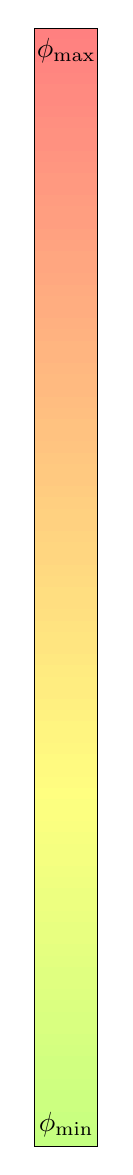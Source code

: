 \begin{tikzpicture}[yscale=-1]
\definecolor{cffxfxf}{rgb}{1.00, 0.50, 0.50}
\path[fill=cffxfxf, draw=cffxfxf] (0.00, 0.00) rectangle (0.80, 0.14);
\definecolor{cffyrxf}{rgb}{1.00, 0.51, 0.50}
\path[fill=cffyrxf, draw=cffyrxf] (0.00, 0.14) rectangle (0.80, 0.28);
\definecolor{cffytxf}{rgb}{1.00, 0.51, 0.50}
\path[fill=cffytxf, draw=cffytxf] (0.00, 0.28) rectangle (0.80, 0.43);
\definecolor{cffyvxf}{rgb}{1.00, 0.52, 0.50}
\path[fill=cffyvxf, draw=cffyvxf] (0.00, 0.43) rectangle (0.80, 0.57);
\definecolor{cffyxxf}{rgb}{1.00, 0.53, 0.50}
\path[fill=cffyxxf, draw=cffyxxf] (0.00, 0.57) rectangle (0.80, 0.71);
\definecolor{cffyzxf}{rgb}{1.00, 0.54, 0.50}
\path[fill=cffyzxf, draw=cffyzxf] (0.00, 0.71) rectangle (0.80, 0.85);
\definecolor{cffybxf}{rgb}{1.00, 0.54, 0.50}
\path[fill=cffybxf, draw=cffybxf] (0.00, 0.85) rectangle (0.80, 0.99);
\definecolor{cffydxf}{rgb}{1.00, 0.55, 0.50}
\path[fill=cffydxf, draw=cffydxf] (0.00, 0.99) rectangle (0.80, 1.14);
\definecolor{cffyfxf}{rgb}{1.00, 0.56, 0.50}
\path[fill=cffyfxf, draw=cffyfxf] (0.00, 1.14) rectangle (0.80, 1.28);
\definecolor{cffzqxf}{rgb}{1.00, 0.57, 0.50}
\path[fill=cffzqxf, draw=cffzqxf] (0.00, 1.28) rectangle (0.80, 1.42);
\definecolor{cffzsxf}{rgb}{1.00, 0.57, 0.50}
\path[fill=cffzsxf, draw=cffzsxf] (0.00, 1.42) rectangle (0.80, 1.56);
\definecolor{cffzuxf}{rgb}{1.00, 0.58, 0.50}
\path[fill=cffzuxf, draw=cffzuxf] (0.00, 1.56) rectangle (0.80, 1.70);
\definecolor{cffzwxf}{rgb}{1.00, 0.59, 0.50}
\path[fill=cffzwxf, draw=cffzwxf] (0.00, 1.70) rectangle (0.80, 1.85);
\definecolor{cffzyxf}{rgb}{1.00, 0.60, 0.50}
\path[fill=cffzyxf, draw=cffzyxf] (0.00, 1.85) rectangle (0.80, 1.99);
\definecolor{cffzaxf}{rgb}{1.00, 0.60, 0.50}
\path[fill=cffzaxf, draw=cffzaxf] (0.00, 1.99) rectangle (0.80, 2.13);
\definecolor{cffzcxf}{rgb}{1.00, 0.61, 0.50}
\path[fill=cffzcxf, draw=cffzcxf] (0.00, 2.13) rectangle (0.80, 2.27);
\definecolor{cffzexf}{rgb}{1.00, 0.62, 0.50}
\path[fill=cffzexf, draw=cffzexf] (0.00, 2.27) rectangle (0.80, 2.41);
\definecolor{cffzfxf}{rgb}{1.00, 0.62, 0.50}
\path[fill=cffzfxf, draw=cffzfxf] (0.00, 2.41) rectangle (0.80, 2.56);
\definecolor{cffarxf}{rgb}{1.00, 0.63, 0.50}
\path[fill=cffarxf, draw=cffarxf] (0.00, 2.56) rectangle (0.80, 2.70);
\definecolor{cffatxf}{rgb}{1.00, 0.64, 0.50}
\path[fill=cffatxf, draw=cffatxf] (0.00, 2.70) rectangle (0.80, 2.84);
\definecolor{cffavxf}{rgb}{1.00, 0.65, 0.50}
\path[fill=cffavxf, draw=cffavxf] (0.00, 2.84) rectangle (0.80, 2.98);
\definecolor{cffaxxf}{rgb}{1.00, 0.65, 0.50}
\path[fill=cffaxxf, draw=cffaxxf] (0.00, 2.98) rectangle (0.80, 3.12);
\definecolor{cffazxf}{rgb}{1.00, 0.66, 0.50}
\path[fill=cffazxf, draw=cffazxf] (0.00, 3.12) rectangle (0.80, 3.27);
\definecolor{cffabxf}{rgb}{1.00, 0.67, 0.50}
\path[fill=cffabxf, draw=cffabxf] (0.00, 3.27) rectangle (0.80, 3.41);
\definecolor{cffadxf}{rgb}{1.00, 0.68, 0.50}
\path[fill=cffadxf, draw=cffadxf] (0.00, 3.41) rectangle (0.80, 3.55);
\definecolor{cffaexf}{rgb}{1.00, 0.68, 0.50}
\path[fill=cffaexf, draw=cffaexf] (0.00, 3.55) rectangle (0.80, 3.69);
\definecolor{cffbqxf}{rgb}{1.00, 0.69, 0.50}
\path[fill=cffbqxf, draw=cffbqxf] (0.00, 3.69) rectangle (0.80, 3.83);
\definecolor{cffbsxf}{rgb}{1.00, 0.70, 0.50}
\path[fill=cffbsxf, draw=cffbsxf] (0.00, 3.83) rectangle (0.80, 3.98);
\definecolor{cffbuxf}{rgb}{1.00, 0.71, 0.50}
\path[fill=cffbuxf, draw=cffbuxf] (0.00, 3.98) rectangle (0.80, 4.12);
\definecolor{cffbwxf}{rgb}{1.00, 0.71, 0.50}
\path[fill=cffbwxf, draw=cffbwxf] (0.00, 4.12) rectangle (0.80, 4.26);
\definecolor{cffbyxf}{rgb}{1.00, 0.72, 0.50}
\path[fill=cffbyxf, draw=cffbyxf] (0.00, 4.26) rectangle (0.80, 4.40);
\definecolor{cffbaxf}{rgb}{1.00, 0.73, 0.50}
\path[fill=cffbaxf, draw=cffbaxf] (0.00, 4.40) rectangle (0.80, 4.54);
\definecolor{cffbcxf}{rgb}{1.00, 0.73, 0.50}
\path[fill=cffbcxf, draw=cffbcxf] (0.00, 4.54) rectangle (0.80, 4.69);
\definecolor{cffbdxf}{rgb}{1.00, 0.74, 0.50}
\path[fill=cffbdxf, draw=cffbdxf] (0.00, 4.69) rectangle (0.80, 4.83);
\definecolor{cffbfxf}{rgb}{1.00, 0.75, 0.50}
\path[fill=cffbfxf, draw=cffbfxf] (0.00, 4.83) rectangle (0.80, 4.97);
\definecolor{cffcrxf}{rgb}{1.00, 0.76, 0.50}
\path[fill=cffcrxf, draw=cffcrxf] (0.00, 4.97) rectangle (0.80, 5.11);
\definecolor{cffctxf}{rgb}{1.00, 0.76, 0.50}
\path[fill=cffctxf, draw=cffctxf] (0.00, 5.11) rectangle (0.80, 5.25);
\definecolor{cffcvxf}{rgb}{1.00, 0.77, 0.50}
\path[fill=cffcvxf, draw=cffcvxf] (0.00, 5.25) rectangle (0.80, 5.40);
\definecolor{cffcxxf}{rgb}{1.00, 0.78, 0.50}
\path[fill=cffcxxf, draw=cffcxxf] (0.00, 5.40) rectangle (0.80, 5.54);
\definecolor{cffczxf}{rgb}{1.00, 0.79, 0.50}
\path[fill=cffczxf, draw=cffczxf] (0.00, 5.54) rectangle (0.80, 5.68);
\definecolor{cffcbxf}{rgb}{1.00, 0.79, 0.50}
\path[fill=cffcbxf, draw=cffcbxf] (0.00, 5.68) rectangle (0.80, 5.82);
\definecolor{cffcdxf}{rgb}{1.00, 0.80, 0.50}
\path[fill=cffcdxf, draw=cffcdxf] (0.00, 5.82) rectangle (0.80, 5.96);
\definecolor{cffcexf}{rgb}{1.00, 0.81, 0.50}
\path[fill=cffcexf, draw=cffcexf] (0.00, 5.96) rectangle (0.80, 6.11);
\definecolor{cffdqxf}{rgb}{1.00, 0.82, 0.50}
\path[fill=cffdqxf, draw=cffdqxf] (0.00, 6.11) rectangle (0.80, 6.25);
\definecolor{cffdsxf}{rgb}{1.00, 0.82, 0.50}
\path[fill=cffdsxf, draw=cffdsxf] (0.00, 6.25) rectangle (0.80, 6.39);
\definecolor{cffduxf}{rgb}{1.00, 0.83, 0.50}
\path[fill=cffduxf, draw=cffduxf] (0.00, 6.39) rectangle (0.80, 6.53);
\definecolor{cffdwxf}{rgb}{1.00, 0.84, 0.50}
\path[fill=cffdwxf, draw=cffdwxf] (0.00, 6.53) rectangle (0.80, 6.67);
\definecolor{cffdyxf}{rgb}{1.00, 0.84, 0.50}
\path[fill=cffdyxf, draw=cffdyxf] (0.00, 6.67) rectangle (0.80, 6.82);
\definecolor{cffdaxf}{rgb}{1.00, 0.85, 0.50}
\path[fill=cffdaxf, draw=cffdaxf] (0.00, 6.82) rectangle (0.80, 6.96);
\definecolor{cffdcxf}{rgb}{1.00, 0.86, 0.50}
\path[fill=cffdcxf, draw=cffdcxf] (0.00, 6.96) rectangle (0.80, 7.10);
\definecolor{cffddxf}{rgb}{1.00, 0.87, 0.50}
\path[fill=cffddxf, draw=cffddxf] (0.00, 7.10) rectangle (0.80, 7.24);
\definecolor{cffdfxf}{rgb}{1.00, 0.87, 0.50}
\path[fill=cffdfxf, draw=cffdfxf] (0.00, 7.24) rectangle (0.80, 7.38);
\definecolor{cfferxf}{rgb}{1.00, 0.88, 0.50}
\path[fill=cfferxf, draw=cfferxf] (0.00, 7.38) rectangle (0.80, 7.53);
\definecolor{cffetxf}{rgb}{1.00, 0.89, 0.50}
\path[fill=cffetxf, draw=cffetxf] (0.00, 7.53) rectangle (0.80, 7.67);
\definecolor{cffevxf}{rgb}{1.00, 0.90, 0.50}
\path[fill=cffevxf, draw=cffevxf] (0.00, 7.67) rectangle (0.80, 7.81);
\definecolor{cffexxf}{rgb}{1.00, 0.90, 0.50}
\path[fill=cffexxf, draw=cffexxf] (0.00, 7.81) rectangle (0.80, 7.95);
\definecolor{cffezxf}{rgb}{1.00, 0.91, 0.50}
\path[fill=cffezxf, draw=cffezxf] (0.00, 7.95) rectangle (0.80, 8.09);
\definecolor{cffebxf}{rgb}{1.00, 0.92, 0.50}
\path[fill=cffebxf, draw=cffebxf] (0.00, 8.09) rectangle (0.80, 8.24);
\definecolor{cffecxf}{rgb}{1.00, 0.93, 0.50}
\path[fill=cffecxf, draw=cffecxf] (0.00, 8.24) rectangle (0.80, 8.38);
\definecolor{cffeexf}{rgb}{1.00, 0.93, 0.50}
\path[fill=cffeexf, draw=cffeexf] (0.00, 8.38) rectangle (0.80, 8.52);
\definecolor{cfffqxf}{rgb}{1.00, 0.94, 0.50}
\path[fill=cfffqxf, draw=cfffqxf] (0.00, 8.52) rectangle (0.80, 8.66);
\definecolor{cfffsxf}{rgb}{1.00, 0.95, 0.50}
\path[fill=cfffsxf, draw=cfffsxf] (0.00, 8.66) rectangle (0.80, 8.80);
\definecolor{cfffuxf}{rgb}{1.00, 0.96, 0.50}
\path[fill=cfffuxf, draw=cfffuxf] (0.00, 8.80) rectangle (0.80, 8.95);
\definecolor{cfffwxf}{rgb}{1.00, 0.96, 0.50}
\path[fill=cfffwxf, draw=cfffwxf] (0.00, 8.95) rectangle (0.80, 9.09);
\definecolor{cfffyxf}{rgb}{1.00, 0.97, 0.50}
\path[fill=cfffyxf, draw=cfffyxf] (0.00, 9.09) rectangle (0.80, 9.23);
\definecolor{cfffaxf}{rgb}{1.00, 0.98, 0.50}
\path[fill=cfffaxf, draw=cfffaxf] (0.00, 9.23) rectangle (0.80, 9.37);
\definecolor{cfffcxf}{rgb}{1.00, 0.98, 0.50}
\path[fill=cfffcxf, draw=cfffcxf] (0.00, 9.37) rectangle (0.80, 9.51);
\definecolor{cfffdxf}{rgb}{1.00, 0.99, 0.50}
\path[fill=cfffdxf, draw=cfffdxf] (0.00, 9.51) rectangle (0.80, 9.66);
\definecolor{cffffxf}{rgb}{1.00, 1.00, 0.50}
\path[fill=cffffxf, draw=cffffxf] (0.00, 9.66) rectangle (0.80, 9.80);
\definecolor{cfeffxf}{rgb}{0.99, 1.00, 0.50}
\path[fill=cfeffxf, draw=cfeffxf] (0.00, 9.80) rectangle (0.80, 9.94);
\definecolor{cfcffxf}{rgb}{0.99, 1.00, 0.50}
\path[fill=cfcffxf, draw=cfcffxf] (0.00, 9.94) rectangle (0.80, 10.08);
\definecolor{cfaffxf}{rgb}{0.98, 1.00, 0.50}
\path[fill=cfaffxf, draw=cfaffxf] (0.00, 10.08) rectangle (0.80, 10.22);
\definecolor{cfyffxf}{rgb}{0.97, 1.00, 0.50}
\path[fill=cfyffxf, draw=cfyffxf] (0.00, 10.22) rectangle (0.80, 10.37);
\definecolor{cfwffxf}{rgb}{0.96, 1.00, 0.50}
\path[fill=cfwffxf, draw=cfwffxf] (0.00, 10.37) rectangle (0.80, 10.51);
\definecolor{cfuffxf}{rgb}{0.96, 1.00, 0.50}
\path[fill=cfuffxf, draw=cfuffxf] (0.00, 10.51) rectangle (0.80, 10.65);
\definecolor{cftffxf}{rgb}{0.95, 1.00, 0.50}
\path[fill=cftffxf, draw=cftffxf] (0.00, 10.65) rectangle (0.80, 10.79);
\definecolor{cfrffxf}{rgb}{0.94, 1.00, 0.50}
\path[fill=cfrffxf, draw=cfrffxf] (0.00, 10.79) rectangle (0.80, 10.93);
\definecolor{cefffxf}{rgb}{0.93, 1.00, 0.50}
\path[fill=cefffxf, draw=cefffxf] (0.00, 10.93) rectangle (0.80, 11.08);
\definecolor{cedffxf}{rgb}{0.93, 1.00, 0.50}
\path[fill=cedffxf, draw=cedffxf] (0.00, 11.08) rectangle (0.80, 11.22);
\definecolor{cebffxf}{rgb}{0.92, 1.00, 0.50}
\path[fill=cebffxf, draw=cebffxf] (0.00, 11.22) rectangle (0.80, 11.36);
\definecolor{cezffxf}{rgb}{0.91, 1.00, 0.50}
\path[fill=cezffxf, draw=cezffxf] (0.00, 11.36) rectangle (0.80, 11.50);
\definecolor{cexffxf}{rgb}{0.91, 1.00, 0.50}
\path[fill=cexffxf, draw=cexffxf] (0.00, 11.50) rectangle (0.80, 11.64);
\definecolor{cevffxf}{rgb}{0.90, 1.00, 0.50}
\path[fill=cevffxf, draw=cevffxf] (0.00, 11.64) rectangle (0.80, 11.79);
\definecolor{ceuffxf}{rgb}{0.89, 1.00, 0.50}
\path[fill=ceuffxf, draw=ceuffxf] (0.00, 11.79) rectangle (0.80, 11.93);
\definecolor{cesffxf}{rgb}{0.88, 1.00, 0.50}
\path[fill=cesffxf, draw=cesffxf] (0.00, 11.93) rectangle (0.80, 12.07);
\definecolor{ceqffxf}{rgb}{0.88, 1.00, 0.50}
\path[fill=ceqffxf, draw=ceqffxf] (0.00, 12.07) rectangle (0.80, 12.21);
\definecolor{cdeffxf}{rgb}{0.87, 1.00, 0.50}
\path[fill=cdeffxf, draw=cdeffxf] (0.00, 12.21) rectangle (0.80, 12.35);
\definecolor{cdcffxf}{rgb}{0.86, 1.00, 0.50}
\path[fill=cdcffxf, draw=cdcffxf] (0.00, 12.35) rectangle (0.80, 12.50);
\definecolor{cdaffxf}{rgb}{0.85, 1.00, 0.50}
\path[fill=cdaffxf, draw=cdaffxf] (0.00, 12.50) rectangle (0.80, 12.64);
\definecolor{cdyffxf}{rgb}{0.85, 1.00, 0.50}
\path[fill=cdyffxf, draw=cdyffxf] (0.00, 12.64) rectangle (0.80, 12.78);
\definecolor{cdwffxf}{rgb}{0.84, 1.00, 0.50}
\path[fill=cdwffxf, draw=cdwffxf] (0.00, 12.78) rectangle (0.80, 12.92);
\definecolor{cdvffxf}{rgb}{0.83, 1.00, 0.50}
\path[fill=cdvffxf, draw=cdvffxf] (0.00, 12.92) rectangle (0.80, 13.06);
\definecolor{cdtffxf}{rgb}{0.82, 1.00, 0.50}
\path[fill=cdtffxf, draw=cdtffxf] (0.00, 13.06) rectangle (0.80, 13.21);
\definecolor{cdrffxf}{rgb}{0.82, 1.00, 0.50}
\path[fill=cdrffxf, draw=cdrffxf] (0.00, 13.21) rectangle (0.80, 13.35);
\definecolor{ccfffxf}{rgb}{0.81, 1.00, 0.50}
\path[fill=ccfffxf, draw=ccfffxf] (0.00, 13.35) rectangle (0.80, 13.49);
\definecolor{ccdffxf}{rgb}{0.80, 1.00, 0.50}
\path[fill=ccdffxf, draw=ccdffxf] (0.00, 13.49) rectangle (0.80, 13.63);
\definecolor{ccbffxf}{rgb}{0.80, 1.00, 0.50}
\path[fill=ccbffxf, draw=ccbffxf] (0.00, 13.63) rectangle (0.80, 13.77);
\definecolor{cczffxf}{rgb}{0.79, 1.00, 0.50}
\path[fill=cczffxf, draw=cczffxf] (0.00, 13.77) rectangle (0.80, 13.92);
\definecolor{ccxffxf}{rgb}{0.78, 1.00, 0.50}
\path[fill=ccxffxf, draw=ccxffxf] (0.00, 13.92) rectangle (0.80, 14.06);
\definecolor{ccvffxf}{rgb}{0.77, 1.00, 0.50}
\path[fill=ccvffxf, draw=ccvffxf] (0.00, 14.06) rectangle (0.80, 14.20);

\path[draw=black] (0.00, 0.00) rectangle (0.80, 14.20);

\node[below] at (0.4, 0) {$\phi_\text{max}$};
\node[above] at (0.4, 14.20) {$\phi_\text{min}$};
\end{tikzpicture}
